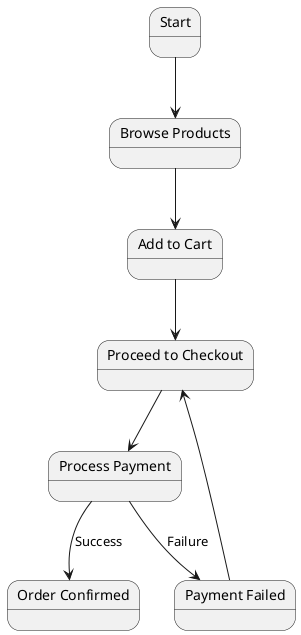 @startuml
'https://plantuml.com/state-diagram

@startuml
state "Start" as start
state "Browse Products" as browseProducts
state "Add to Cart" as addToCart
state "Proceed to Checkout" as checkout
state "Process Payment" as processPayment
state "Order Confirmed" as orderConfirmed
state "Payment Failed" as paymentFailed

start --> browseProducts
browseProducts --> addToCart
addToCart --> checkout
checkout --> processPayment
processPayment --> orderConfirmed : Success
processPayment --> paymentFailed : Failure
paymentFailed --> checkout
@enduml
}
@enduml
